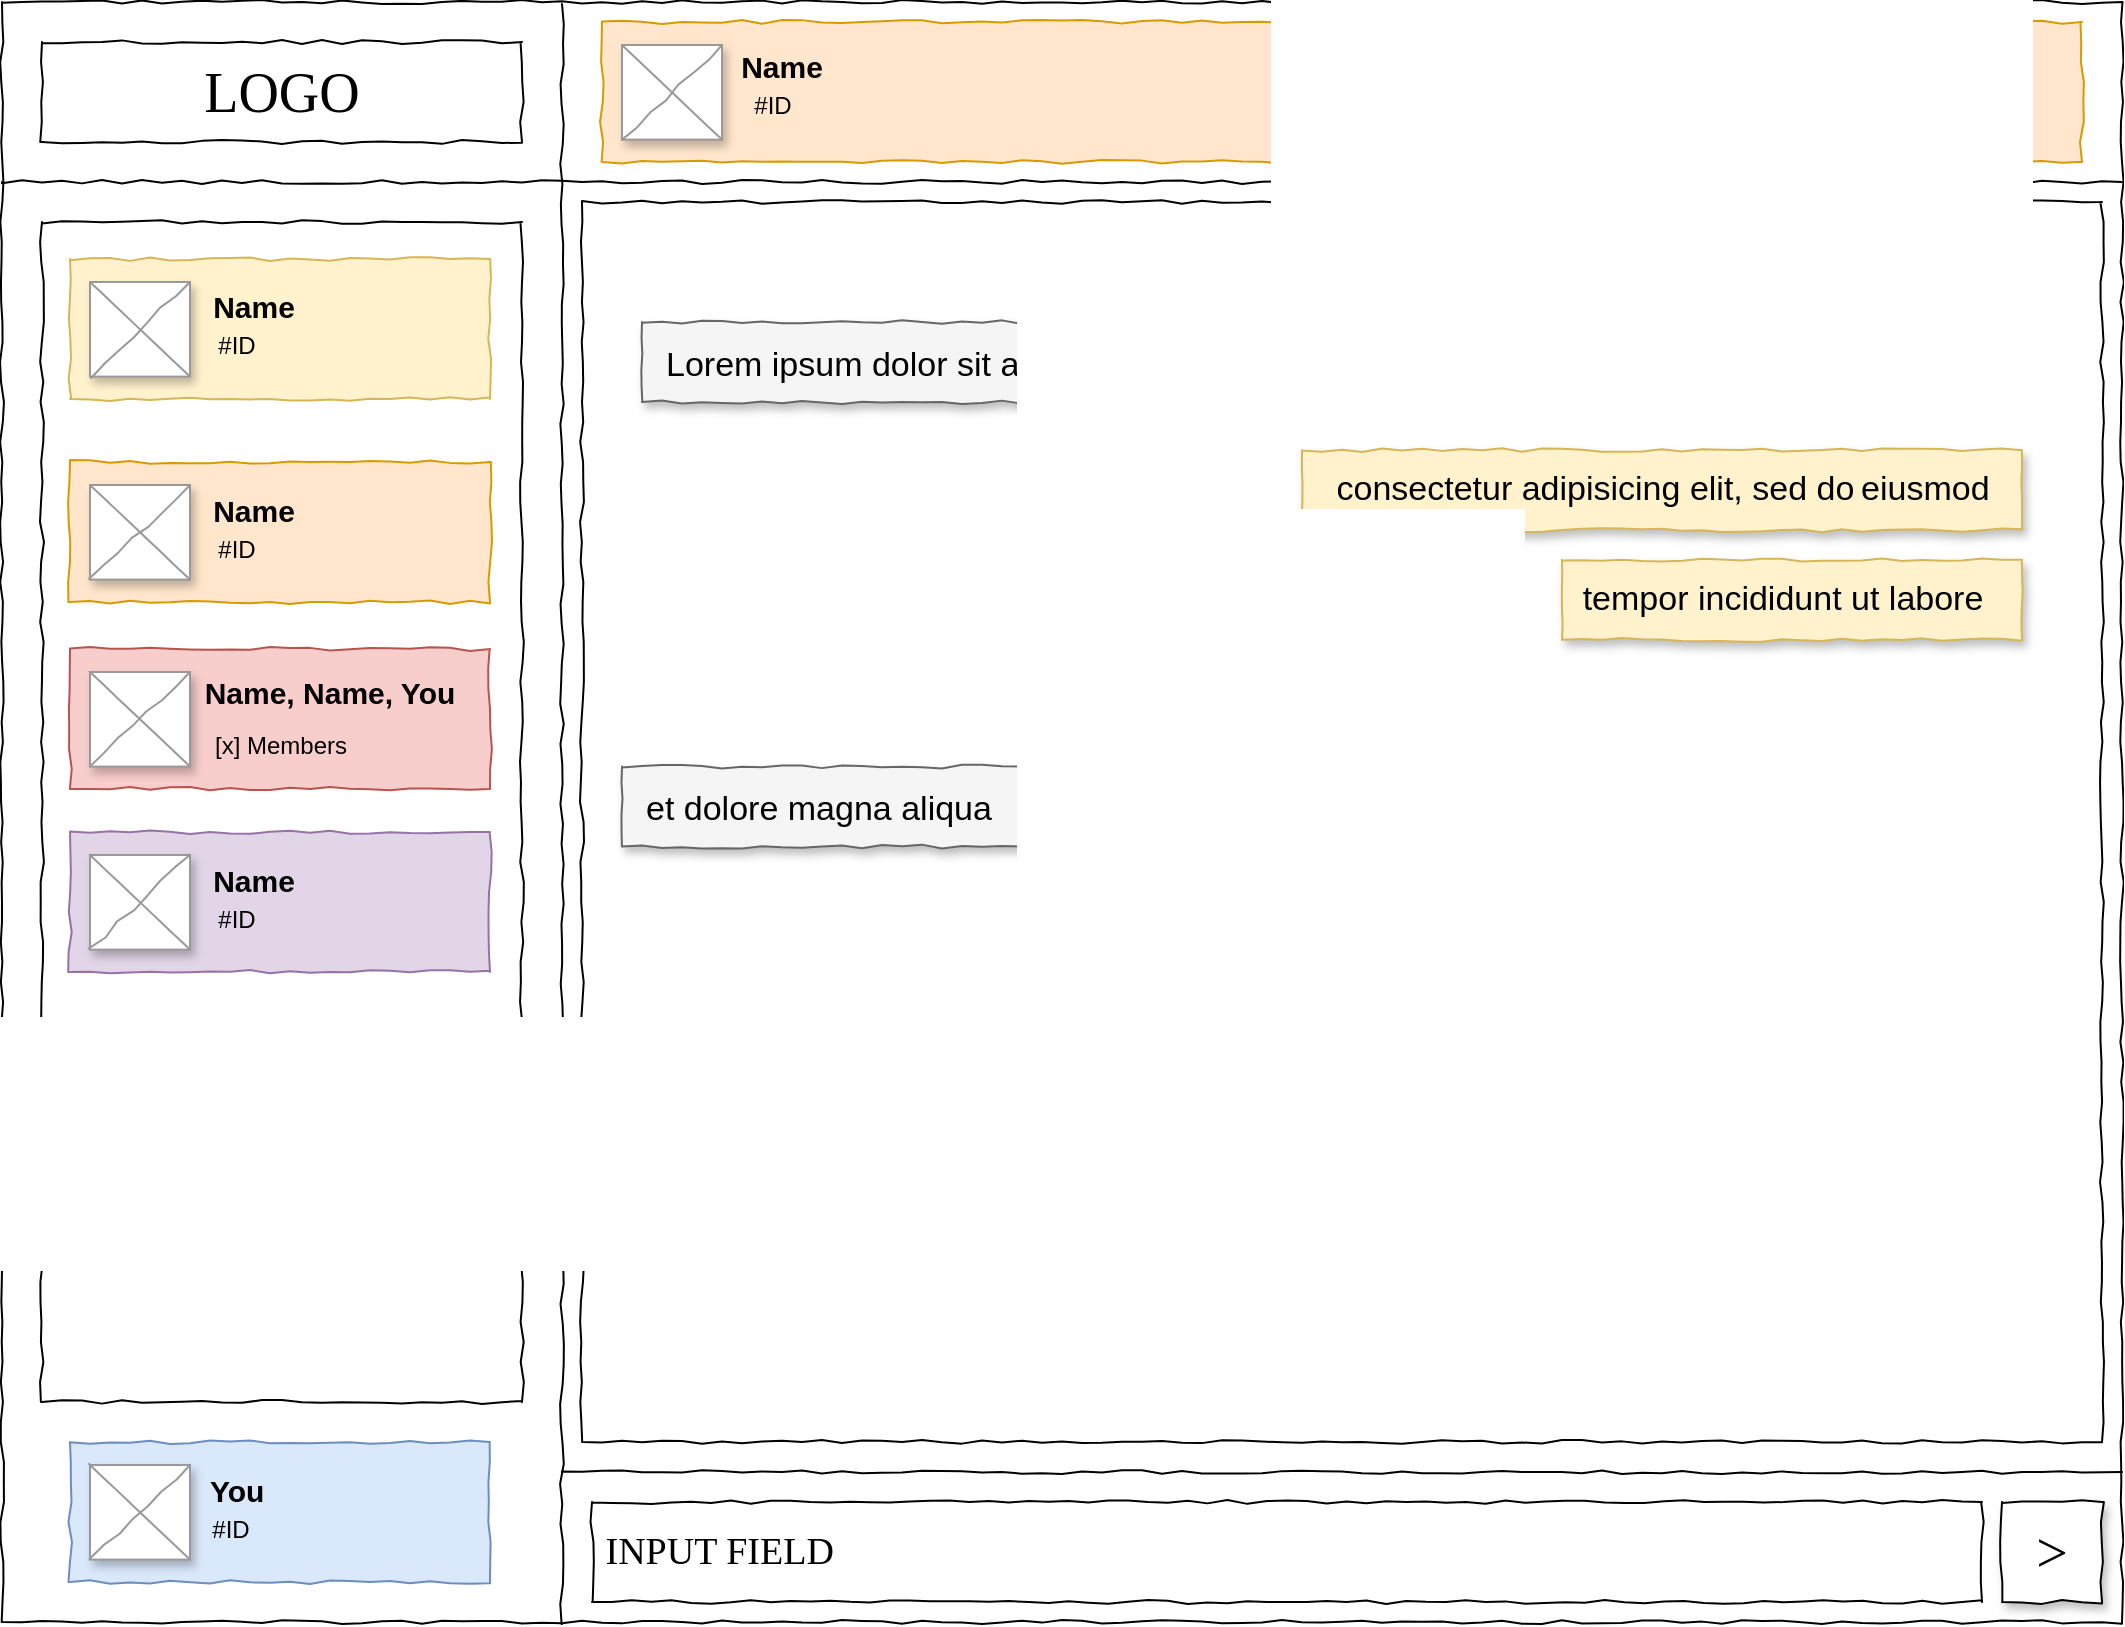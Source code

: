 <mxfile version="14.0.5" type="device"><diagram name="Page-1" id="03018318-947c-dd8e-b7a3-06fadd420f32"><mxGraphModel dx="2031" dy="1130" grid="1" gridSize="10" guides="1" tooltips="1" connect="1" arrows="1" fold="1" page="1" pageScale="1" pageWidth="1100" pageHeight="850" background="#ffffff" math="0" shadow="0"><root><mxCell id="0"/><mxCell id="1" parent="0"/><mxCell id="677b7b8949515195-1" value="" style="whiteSpace=wrap;html=1;rounded=0;shadow=0;labelBackgroundColor=none;strokeColor=#000000;strokeWidth=1;fillColor=none;fontFamily=Verdana;fontSize=12;fontColor=#000000;align=center;comic=1;" parent="1" vertex="1"><mxGeometry x="20" y="20" width="1060" height="810" as="geometry"/></mxCell><mxCell id="677b7b8949515195-8" value="" style="whiteSpace=wrap;html=1;rounded=0;shadow=0;labelBackgroundColor=none;strokeWidth=1;fontFamily=Verdana;fontSize=12;align=center;comic=1;" parent="1" vertex="1"><mxGeometry x="40" y="130" width="240" height="590" as="geometry"/></mxCell><mxCell id="xtSBXlfxNBJaVBsAeuLu-24" value="" style="whiteSpace=wrap;html=1;rounded=0;shadow=0;labelBackgroundColor=none;strokeWidth=1;fontFamily=Verdana;fontSize=12;align=center;comic=1;fillColor=#e1d5e7;strokeColor=#9673a6;" parent="1" vertex="1"><mxGeometry x="54" y="435" width="210" height="70" as="geometry"/></mxCell><mxCell id="xtSBXlfxNBJaVBsAeuLu-19" value="" style="whiteSpace=wrap;html=1;rounded=0;shadow=0;labelBackgroundColor=none;strokeWidth=1;fontFamily=Verdana;fontSize=12;align=center;comic=1;fillColor=#f8cecc;strokeColor=#b85450;" parent="1" vertex="1"><mxGeometry x="54" y="343.5" width="210" height="70" as="geometry"/></mxCell><mxCell id="xtSBXlfxNBJaVBsAeuLu-9" value="" style="whiteSpace=wrap;html=1;rounded=0;shadow=0;labelBackgroundColor=none;strokeWidth=1;fontFamily=Verdana;fontSize=12;align=center;comic=1;fillColor=#fff2cc;strokeColor=#d6b656;" parent="1" vertex="1"><mxGeometry x="54" y="148.5" width="210" height="70" as="geometry"/></mxCell><mxCell id="xtSBXlfxNBJaVBsAeuLu-51" value="" style="whiteSpace=wrap;html=1;rounded=0;shadow=0;labelBackgroundColor=none;strokeWidth=1;fontFamily=Verdana;fontSize=12;align=center;comic=1;fillColor=#FFFFFF7F;" parent="1" vertex="1"><mxGeometry x="310" y="120" width="760" height="620" as="geometry"/></mxCell><mxCell id="xtSBXlfxNBJaVBsAeuLu-14" value="" style="whiteSpace=wrap;html=1;rounded=0;shadow=0;labelBackgroundColor=none;strokeWidth=1;fillColor=#ffe6cc;fontFamily=Verdana;fontSize=12;align=center;comic=1;strokeColor=#d79b00;" parent="1" vertex="1"><mxGeometry x="54" y="250" width="210" height="70" as="geometry"/></mxCell><mxCell id="677b7b8949515195-2" value="LOGO" style="whiteSpace=wrap;html=1;rounded=0;shadow=0;labelBackgroundColor=none;strokeWidth=1;fontFamily=Verdana;fontSize=28;align=center;comic=1;" parent="1" vertex="1"><mxGeometry x="40" y="40" width="240" height="50" as="geometry"/></mxCell><mxCell id="677b7b8949515195-9" value="" style="line;strokeWidth=1;html=1;rounded=0;shadow=0;labelBackgroundColor=none;fillColor=none;fontFamily=Verdana;fontSize=14;fontColor=#000000;align=center;comic=1;" parent="1" vertex="1"><mxGeometry x="20" y="105" width="1060" height="10" as="geometry"/></mxCell><mxCell id="xtSBXlfxNBJaVBsAeuLu-1" value="" style="line;strokeWidth=1;html=1;rounded=0;shadow=0;labelBackgroundColor=none;fillColor=none;fontFamily=Verdana;fontSize=14;fontColor=#000000;align=center;comic=1;rotation=-90;" parent="1" vertex="1"><mxGeometry x="-105" y="421" width="810" height="10" as="geometry"/></mxCell><mxCell id="xtSBXlfxNBJaVBsAeuLu-2" value="" style="verticalLabelPosition=bottom;shadow=1;dashed=0;align=center;html=1;verticalAlign=top;strokeWidth=1;shape=mxgraph.mockup.graphics.simpleIcon;strokeColor=#999999;rounded=0;labelBackgroundColor=none;fontFamily=Verdana;fontSize=14;fontColor=#000000;comic=1;sketch=0;" parent="1" vertex="1"><mxGeometry x="64" y="160" width="50" height="47.3" as="geometry"/></mxCell><mxCell id="xtSBXlfxNBJaVBsAeuLu-6" value="&lt;font style=&quot;font-size: 15px&quot;&gt;&lt;b&gt;Name&lt;/b&gt;&lt;/font&gt;" style="text;html=1;strokeColor=none;fillColor=none;align=center;verticalAlign=middle;whiteSpace=wrap;rounded=0;" parent="1" vertex="1"><mxGeometry x="126" y="162" width="40" height="20" as="geometry"/></mxCell><mxCell id="xtSBXlfxNBJaVBsAeuLu-7" style="edgeStyle=orthogonalEdgeStyle;rounded=0;orthogonalLoop=1;jettySize=auto;html=1;exitX=0.5;exitY=1;exitDx=0;exitDy=0;" parent="1" source="xtSBXlfxNBJaVBsAeuLu-6" target="xtSBXlfxNBJaVBsAeuLu-6" edge="1"><mxGeometry relative="1" as="geometry"/></mxCell><mxCell id="xtSBXlfxNBJaVBsAeuLu-8" value="#ID" style="text;html=1;align=center;verticalAlign=middle;resizable=0;points=[];autosize=1;" parent="1" vertex="1"><mxGeometry x="122" y="182" width="30" height="20" as="geometry"/></mxCell><mxCell id="xtSBXlfxNBJaVBsAeuLu-10" value="" style="verticalLabelPosition=bottom;shadow=1;dashed=0;align=center;html=1;verticalAlign=top;strokeWidth=1;shape=mxgraph.mockup.graphics.simpleIcon;strokeColor=#999999;rounded=0;labelBackgroundColor=none;fontFamily=Verdana;fontSize=14;fontColor=#000000;comic=1;" parent="1" vertex="1"><mxGeometry x="64" y="261.5" width="50" height="47.3" as="geometry"/></mxCell><mxCell id="xtSBXlfxNBJaVBsAeuLu-11" value="&lt;font style=&quot;font-size: 15px&quot;&gt;&lt;b&gt;Name&lt;/b&gt;&lt;/font&gt;" style="text;html=1;strokeColor=none;fillColor=none;align=center;verticalAlign=middle;whiteSpace=wrap;rounded=0;" parent="1" vertex="1"><mxGeometry x="126" y="263.5" width="40" height="20" as="geometry"/></mxCell><mxCell id="xtSBXlfxNBJaVBsAeuLu-12" style="edgeStyle=orthogonalEdgeStyle;rounded=0;orthogonalLoop=1;jettySize=auto;html=1;exitX=0.5;exitY=1;exitDx=0;exitDy=0;" parent="1" source="xtSBXlfxNBJaVBsAeuLu-11" target="xtSBXlfxNBJaVBsAeuLu-11" edge="1"><mxGeometry relative="1" as="geometry"/></mxCell><mxCell id="xtSBXlfxNBJaVBsAeuLu-13" value="#ID" style="text;html=1;align=center;verticalAlign=middle;resizable=0;points=[];autosize=1;" parent="1" vertex="1"><mxGeometry x="122" y="283.5" width="30" height="20" as="geometry"/></mxCell><mxCell id="xtSBXlfxNBJaVBsAeuLu-15" value="" style="verticalLabelPosition=bottom;shadow=1;dashed=0;align=center;html=1;verticalAlign=top;strokeWidth=1;shape=mxgraph.mockup.graphics.simpleIcon;strokeColor=#999999;rounded=0;labelBackgroundColor=none;fontFamily=Verdana;fontSize=14;fontColor=#000000;comic=1;" parent="1" vertex="1"><mxGeometry x="64" y="355" width="50" height="47.3" as="geometry"/></mxCell><mxCell id="xtSBXlfxNBJaVBsAeuLu-16" value="&lt;font style=&quot;font-size: 15px&quot;&gt;&lt;b&gt;Name, Name, You&lt;br&gt;&lt;/b&gt;&lt;/font&gt;" style="text;html=1;strokeColor=none;fillColor=none;align=center;verticalAlign=middle;whiteSpace=wrap;rounded=0;" parent="1" vertex="1"><mxGeometry x="114" y="355" width="140" height="20" as="geometry"/></mxCell><mxCell id="xtSBXlfxNBJaVBsAeuLu-17" style="edgeStyle=orthogonalEdgeStyle;rounded=0;orthogonalLoop=1;jettySize=auto;html=1;exitX=0.5;exitY=1;exitDx=0;exitDy=0;" parent="1" source="xtSBXlfxNBJaVBsAeuLu-16" target="xtSBXlfxNBJaVBsAeuLu-16" edge="1"><mxGeometry relative="1" as="geometry"/></mxCell><mxCell id="xtSBXlfxNBJaVBsAeuLu-18" value="[x] Members" style="text;html=1;align=center;verticalAlign=middle;resizable=0;points=[];autosize=1;" parent="1" vertex="1"><mxGeometry x="119" y="382.3" width="80" height="20" as="geometry"/></mxCell><mxCell id="xtSBXlfxNBJaVBsAeuLu-20" value="" style="verticalLabelPosition=bottom;shadow=1;dashed=0;align=center;html=1;verticalAlign=top;strokeWidth=1;shape=mxgraph.mockup.graphics.simpleIcon;strokeColor=#999999;rounded=0;labelBackgroundColor=none;fontFamily=Verdana;fontSize=14;fontColor=#000000;comic=1;" parent="1" vertex="1"><mxGeometry x="64" y="446.5" width="50" height="47.3" as="geometry"/></mxCell><mxCell id="xtSBXlfxNBJaVBsAeuLu-21" value="&lt;font style=&quot;font-size: 15px&quot;&gt;&lt;b&gt;Name&lt;/b&gt;&lt;/font&gt;" style="text;html=1;strokeColor=none;fillColor=none;align=center;verticalAlign=middle;whiteSpace=wrap;rounded=0;" parent="1" vertex="1"><mxGeometry x="126" y="448.5" width="40" height="20" as="geometry"/></mxCell><mxCell id="xtSBXlfxNBJaVBsAeuLu-22" style="edgeStyle=orthogonalEdgeStyle;rounded=0;orthogonalLoop=1;jettySize=auto;html=1;exitX=0.5;exitY=1;exitDx=0;exitDy=0;" parent="1" source="xtSBXlfxNBJaVBsAeuLu-21" target="xtSBXlfxNBJaVBsAeuLu-21" edge="1"><mxGeometry relative="1" as="geometry"/></mxCell><mxCell id="xtSBXlfxNBJaVBsAeuLu-23" value="#ID" style="text;html=1;align=center;verticalAlign=middle;resizable=0;points=[];autosize=1;" parent="1" vertex="1"><mxGeometry x="122" y="468.5" width="30" height="20" as="geometry"/></mxCell><mxCell id="xtSBXlfxNBJaVBsAeuLu-25" value="" style="whiteSpace=wrap;html=1;rounded=0;shadow=0;labelBackgroundColor=none;strokeWidth=1;fontFamily=Verdana;fontSize=12;align=center;comic=1;fillColor=#ffe6cc;strokeColor=#d79b00;" parent="1" vertex="1"><mxGeometry x="320" y="30" width="740" height="70" as="geometry"/></mxCell><mxCell id="xtSBXlfxNBJaVBsAeuLu-26" value="" style="verticalLabelPosition=bottom;shadow=1;dashed=0;align=center;html=1;verticalAlign=top;strokeWidth=1;shape=mxgraph.mockup.graphics.simpleIcon;strokeColor=#999999;rounded=0;labelBackgroundColor=none;fontFamily=Verdana;fontSize=14;fontColor=#000000;comic=1;" parent="1" vertex="1"><mxGeometry x="330" y="41.5" width="50" height="47.3" as="geometry"/></mxCell><mxCell id="xtSBXlfxNBJaVBsAeuLu-27" value="&lt;font style=&quot;font-size: 15px&quot;&gt;&lt;b&gt;Name&lt;/b&gt;&lt;/font&gt;" style="text;html=1;strokeColor=none;fillColor=none;align=center;verticalAlign=middle;whiteSpace=wrap;rounded=0;" parent="1" vertex="1"><mxGeometry x="390" y="41.5" width="40" height="20" as="geometry"/></mxCell><mxCell id="xtSBXlfxNBJaVBsAeuLu-28" style="edgeStyle=orthogonalEdgeStyle;rounded=0;orthogonalLoop=1;jettySize=auto;html=1;exitX=0.5;exitY=1;exitDx=0;exitDy=0;" parent="1" source="xtSBXlfxNBJaVBsAeuLu-27" target="xtSBXlfxNBJaVBsAeuLu-27" edge="1"><mxGeometry relative="1" as="geometry"/></mxCell><mxCell id="xtSBXlfxNBJaVBsAeuLu-29" value="#ID" style="text;html=1;align=center;verticalAlign=middle;resizable=0;points=[];autosize=1;" parent="1" vertex="1"><mxGeometry x="390" y="61.5" width="30" height="20" as="geometry"/></mxCell><mxCell id="xtSBXlfxNBJaVBsAeuLu-30" value="" style="whiteSpace=wrap;html=1;rounded=0;shadow=1;labelBackgroundColor=none;strokeWidth=1;fillColor=#f5f5f5;fontFamily=Verdana;fontSize=12;align=center;comic=1;strokeColor=#666666;fontColor=#333333;sketch=0;glass=0;" parent="1" vertex="1"><mxGeometry x="340" y="180" width="230" height="40" as="geometry"/></mxCell><mxCell id="xtSBXlfxNBJaVBsAeuLu-31" value="&lt;font style=&quot;font-size: 17px&quot;&gt;Lorem ipsum dolor sit amet&lt;/font&gt;" style="text;spacingTop=-5;whiteSpace=wrap;html=1;align=left;fontSize=12;fontFamily=Helvetica;fillColor=none;strokeColor=none;" parent="1" vertex="1"><mxGeometry x="350" y="190" width="210" height="20" as="geometry"/></mxCell><mxCell id="xtSBXlfxNBJaVBsAeuLu-34" value="" style="whiteSpace=wrap;html=1;rounded=0;shadow=1;labelBackgroundColor=none;strokeWidth=1;fillColor=#fff2cc;fontFamily=Verdana;fontSize=12;align=center;comic=1;strokeColor=#d6b656;" parent="1" vertex="1"><mxGeometry x="670" y="244.08" width="360" height="40" as="geometry"/></mxCell><mxCell id="xtSBXlfxNBJaVBsAeuLu-36" value="" style="whiteSpace=wrap;html=1;rounded=0;shadow=1;labelBackgroundColor=none;strokeWidth=1;fillColor=#fff2cc;fontFamily=Verdana;fontSize=12;align=center;comic=1;strokeColor=#d6b656;" parent="1" vertex="1"><mxGeometry x="800" y="298.93" width="230" height="40" as="geometry"/></mxCell><mxCell id="xtSBXlfxNBJaVBsAeuLu-37" value="&lt;font style=&quot;font-size: 17px&quot;&gt;&lt;span&gt;consectetur adipisicing elit, sed do&lt;/span&gt;&lt;/font&gt; &lt;font size=&quot;1&quot;&gt;&lt;span style=&quot;font-size: 17px&quot;&gt;eiusmod &lt;/span&gt;&lt;/font&gt;" style="text;html=1;align=center;verticalAlign=middle;resizable=0;points=[];autosize=1;" parent="1" vertex="1"><mxGeometry x="680" y="254.08" width="340" height="20" as="geometry"/></mxCell><mxCell id="xtSBXlfxNBJaVBsAeuLu-38" value="&lt;font style=&quot;font-size: 17px&quot;&gt;&lt;span&gt;tempor incididunt ut labore&lt;/span&gt;&lt;/font&gt;" style="text;html=1;align=center;verticalAlign=middle;resizable=0;points=[];autosize=1;" parent="1" vertex="1"><mxGeometry x="800" y="308.93" width="220" height="20" as="geometry"/></mxCell><mxCell id="xtSBXlfxNBJaVBsAeuLu-44" value="" style="whiteSpace=wrap;html=1;rounded=0;shadow=1;labelBackgroundColor=none;strokeWidth=1;fillColor=#f5f5f5;fontFamily=Verdana;fontSize=12;align=center;comic=1;strokeColor=#666666;fontColor=#333333;" parent="1" vertex="1"><mxGeometry x="330" y="402.3" width="200" height="40" as="geometry"/></mxCell><mxCell id="xtSBXlfxNBJaVBsAeuLu-45" value="&lt;span style=&quot;font-size: 17px&quot;&gt;et dolore magna aliqua&lt;/span&gt;" style="text;spacingTop=-5;whiteSpace=wrap;html=1;align=left;fontSize=12;fontFamily=Helvetica;fillColor=none;strokeColor=none;" parent="1" vertex="1"><mxGeometry x="340" y="412.3" width="210" height="20" as="geometry"/></mxCell><mxCell id="xtSBXlfxNBJaVBsAeuLu-46" value="" style="line;strokeWidth=1;html=1;rounded=0;shadow=0;labelBackgroundColor=none;fillColor=none;fontFamily=Verdana;fontSize=14;fontColor=#000000;align=center;comic=1;rotation=0;" parent="1" vertex="1"><mxGeometry x="300" y="750" width="780" height="10" as="geometry"/></mxCell><mxCell id="xtSBXlfxNBJaVBsAeuLu-48" value="&lt;div style=&quot;font-size: 19px&quot; align=&quot;left&quot;&gt;&lt;font style=&quot;font-size: 19px&quot;&gt;&amp;nbsp;INPUT FIELD&lt;br&gt;&lt;/font&gt;&lt;/div&gt;" style="whiteSpace=wrap;html=1;rounded=0;shadow=0;labelBackgroundColor=none;strokeWidth=1;fontFamily=Verdana;fontSize=12;align=left;comic=1;" parent="1" vertex="1"><mxGeometry x="315" y="770" width="695" height="50" as="geometry"/></mxCell><mxCell id="xtSBXlfxNBJaVBsAeuLu-50" value="&amp;gt;" style="whiteSpace=wrap;html=1;rounded=0;shadow=1;labelBackgroundColor=none;strokeWidth=1;fontFamily=Verdana;fontSize=28;align=center;comic=1;" parent="1" vertex="1"><mxGeometry x="1020" y="770" width="50" height="50" as="geometry"/></mxCell><mxCell id="xtSBXlfxNBJaVBsAeuLu-52" value="" style="whiteSpace=wrap;html=1;rounded=0;shadow=0;labelBackgroundColor=none;strokeWidth=1;fillColor=#dae8fc;fontFamily=Verdana;fontSize=12;align=center;comic=1;strokeColor=#6c8ebf;" parent="1" vertex="1"><mxGeometry x="54" y="740" width="210" height="70" as="geometry"/></mxCell><mxCell id="xtSBXlfxNBJaVBsAeuLu-53" value="" style="verticalLabelPosition=bottom;shadow=1;dashed=0;align=center;html=1;verticalAlign=top;strokeWidth=1;shape=mxgraph.mockup.graphics.simpleIcon;strokeColor=#999999;rounded=0;labelBackgroundColor=none;fontFamily=Verdana;fontSize=14;fontColor=#000000;comic=1;" parent="1" vertex="1"><mxGeometry x="64" y="751.5" width="50" height="47.3" as="geometry"/></mxCell><mxCell id="xtSBXlfxNBJaVBsAeuLu-54" value="&lt;font style=&quot;font-size: 15px&quot;&gt;&lt;b&gt;You&lt;/b&gt;&lt;/font&gt;" style="text;html=1;strokeColor=none;fillColor=none;align=left;verticalAlign=middle;whiteSpace=wrap;rounded=0;" parent="1" vertex="1"><mxGeometry x="122" y="753.5" width="40" height="20" as="geometry"/></mxCell><mxCell id="xtSBXlfxNBJaVBsAeuLu-55" value="#ID" style="text;html=1;align=center;verticalAlign=middle;resizable=0;points=[];autosize=1;" parent="1" vertex="1"><mxGeometry x="119" y="773.5" width="30" height="20" as="geometry"/></mxCell></root></mxGraphModel></diagram></mxfile>